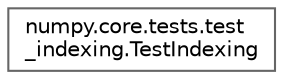 digraph "Graphical Class Hierarchy"
{
 // LATEX_PDF_SIZE
  bgcolor="transparent";
  edge [fontname=Helvetica,fontsize=10,labelfontname=Helvetica,labelfontsize=10];
  node [fontname=Helvetica,fontsize=10,shape=box,height=0.2,width=0.4];
  rankdir="LR";
  Node0 [id="Node000000",label="numpy.core.tests.test\l_indexing.TestIndexing",height=0.2,width=0.4,color="grey40", fillcolor="white", style="filled",URL="$d5/dd5/classnumpy_1_1core_1_1tests_1_1test__indexing_1_1TestIndexing.html",tooltip=" "];
}

